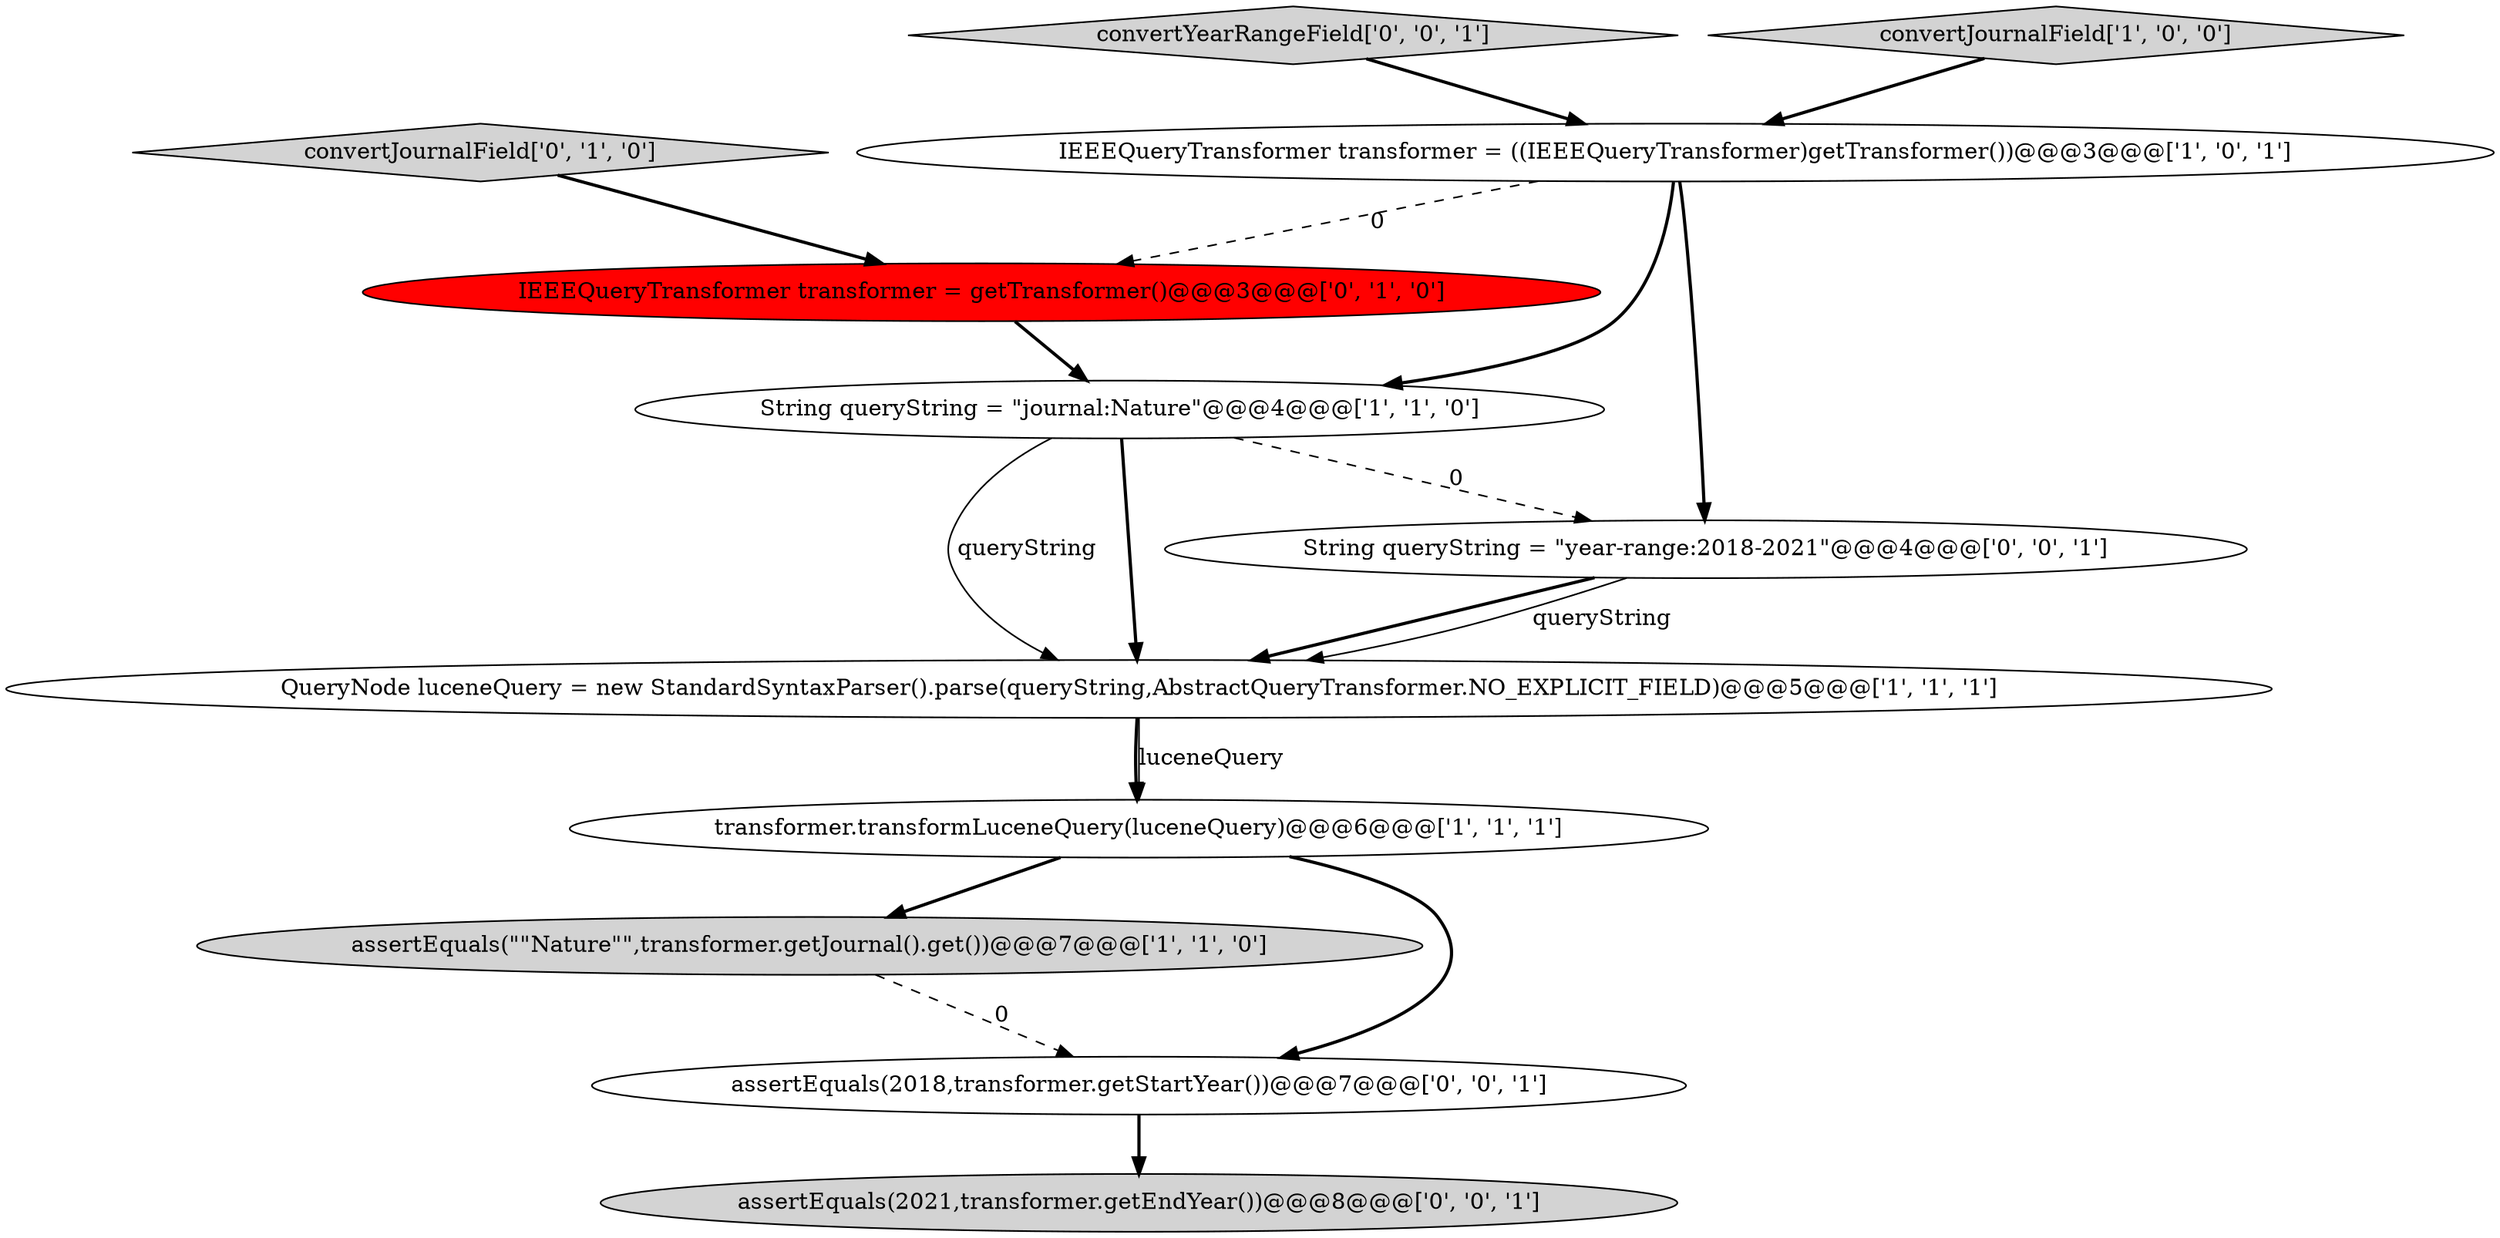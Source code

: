 digraph {
10 [style = filled, label = "convertYearRangeField['0', '0', '1']", fillcolor = lightgray, shape = diamond image = "AAA0AAABBB3BBB"];
9 [style = filled, label = "assertEquals(2021,transformer.getEndYear())@@@8@@@['0', '0', '1']", fillcolor = lightgray, shape = ellipse image = "AAA0AAABBB3BBB"];
8 [style = filled, label = "String queryString = \"year-range:2018-2021\"@@@4@@@['0', '0', '1']", fillcolor = white, shape = ellipse image = "AAA0AAABBB3BBB"];
5 [style = filled, label = "assertEquals(\"\"Nature\"\",transformer.getJournal().get())@@@7@@@['1', '1', '0']", fillcolor = lightgray, shape = ellipse image = "AAA0AAABBB1BBB"];
0 [style = filled, label = "QueryNode luceneQuery = new StandardSyntaxParser().parse(queryString,AbstractQueryTransformer.NO_EXPLICIT_FIELD)@@@5@@@['1', '1', '1']", fillcolor = white, shape = ellipse image = "AAA0AAABBB1BBB"];
6 [style = filled, label = "IEEEQueryTransformer transformer = getTransformer()@@@3@@@['0', '1', '0']", fillcolor = red, shape = ellipse image = "AAA1AAABBB2BBB"];
11 [style = filled, label = "assertEquals(2018,transformer.getStartYear())@@@7@@@['0', '0', '1']", fillcolor = white, shape = ellipse image = "AAA0AAABBB3BBB"];
4 [style = filled, label = "IEEEQueryTransformer transformer = ((IEEEQueryTransformer)getTransformer())@@@3@@@['1', '0', '1']", fillcolor = white, shape = ellipse image = "AAA0AAABBB1BBB"];
1 [style = filled, label = "convertJournalField['1', '0', '0']", fillcolor = lightgray, shape = diamond image = "AAA0AAABBB1BBB"];
2 [style = filled, label = "transformer.transformLuceneQuery(luceneQuery)@@@6@@@['1', '1', '1']", fillcolor = white, shape = ellipse image = "AAA0AAABBB1BBB"];
3 [style = filled, label = "String queryString = \"journal:Nature\"@@@4@@@['1', '1', '0']", fillcolor = white, shape = ellipse image = "AAA0AAABBB1BBB"];
7 [style = filled, label = "convertJournalField['0', '1', '0']", fillcolor = lightgray, shape = diamond image = "AAA0AAABBB2BBB"];
8->0 [style = bold, label=""];
3->8 [style = dashed, label="0"];
6->3 [style = bold, label=""];
4->3 [style = bold, label=""];
4->8 [style = bold, label=""];
1->4 [style = bold, label=""];
0->2 [style = bold, label=""];
3->0 [style = solid, label="queryString"];
8->0 [style = solid, label="queryString"];
5->11 [style = dashed, label="0"];
4->6 [style = dashed, label="0"];
11->9 [style = bold, label=""];
0->2 [style = solid, label="luceneQuery"];
2->11 [style = bold, label=""];
3->0 [style = bold, label=""];
7->6 [style = bold, label=""];
2->5 [style = bold, label=""];
10->4 [style = bold, label=""];
}

